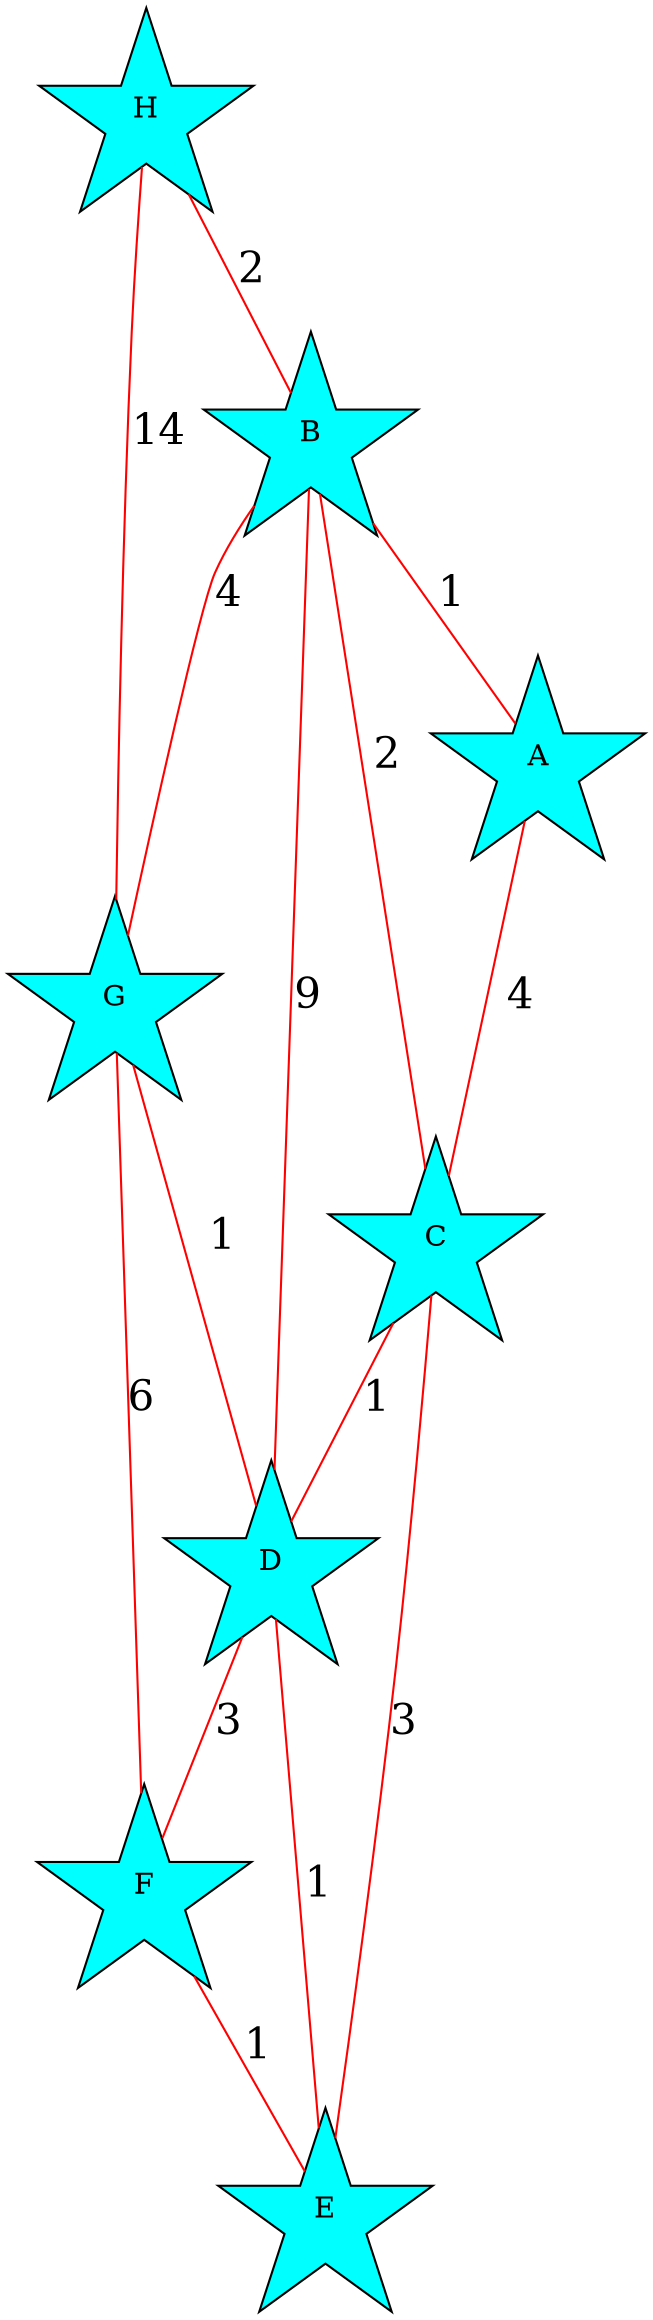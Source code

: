 graph {
node [shape="star" style="filled" fillcolor="aqua"];
edge [fontsize="20pt" color="red"];
H [pos="3.9,8.3!"];
B [pos="6.9,8!"];
G [pos="1.7,6!"];
D [pos="4,4!"];
C [pos="7.2,4.2!"];
A [pos="10.2,5.5!"];
F [pos="1,2.5!"];
E [pos="4.5,1!"];
H -- B [label="2"];
H -- G [label="14"];
B -- G [label="4"];
B -- D [label="9"];
G -- D [label="1"];
B -- C [label="2"];
B -- A [label="1"];
A -- C [label="4"];
C -- D [label="1"];
C -- E [label="3"];
D -- E [label="1"];
G -- F [label="6"];
D -- F [label="3"];
F -- E [label="1"];
}
